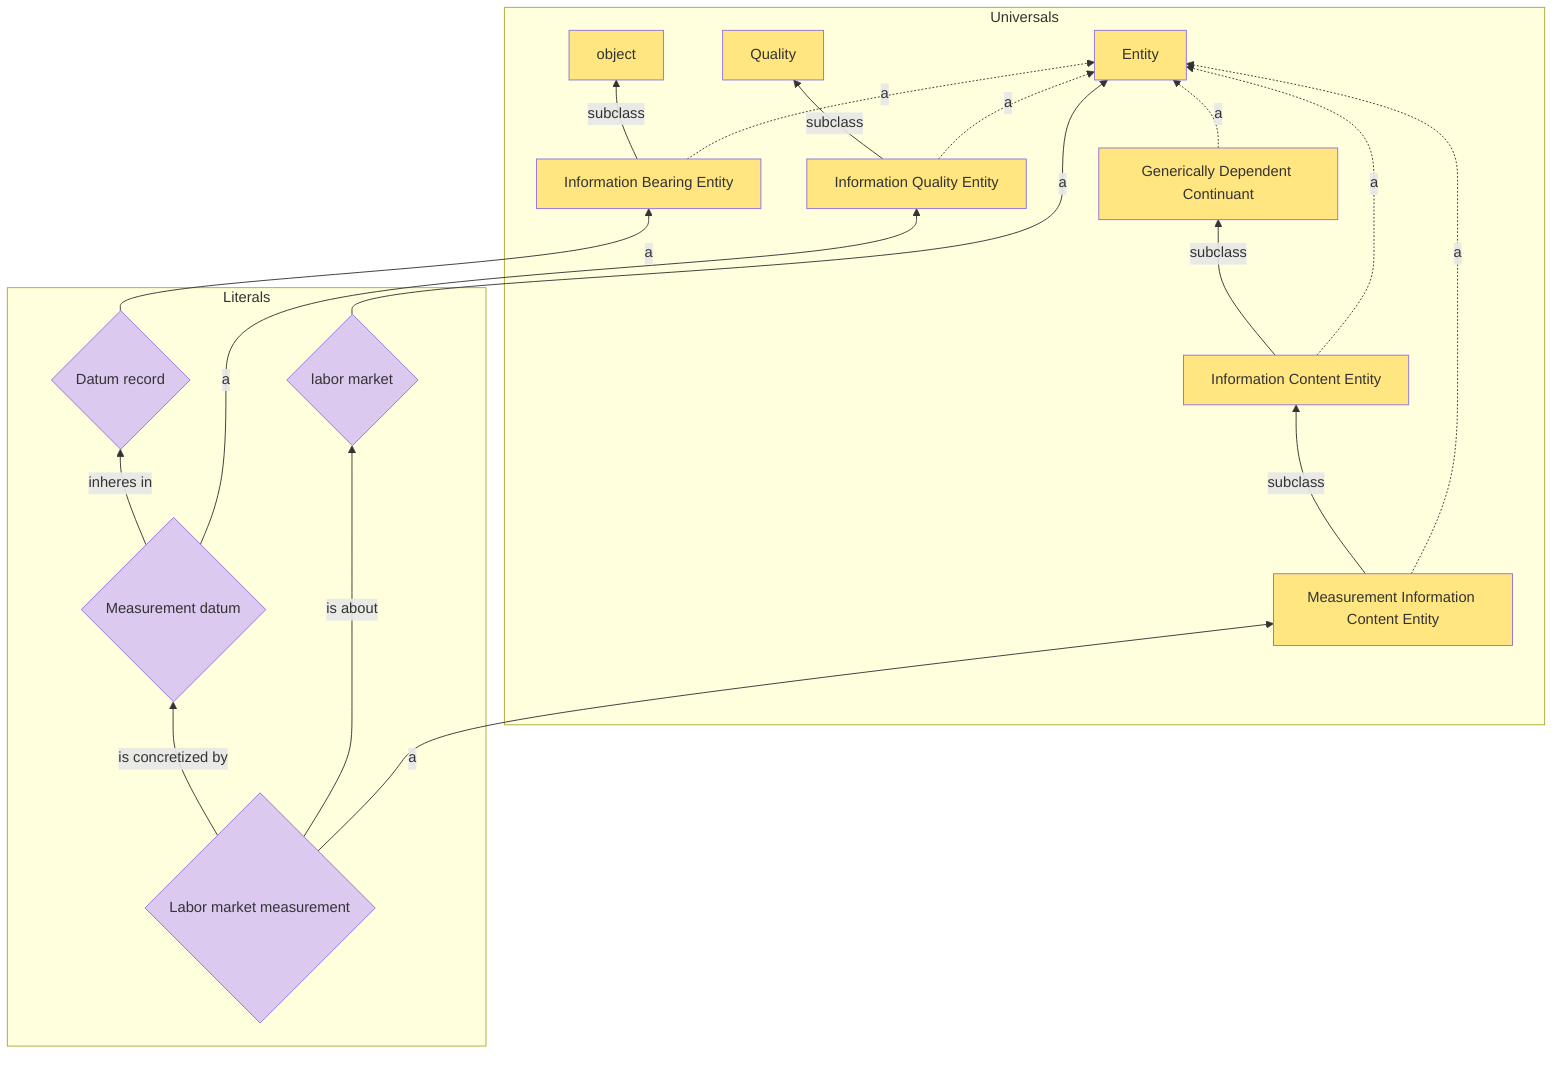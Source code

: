 graph BT

%% Definitions
classDef universal fill:#ffe680
classDef instance fill:#dbc9ef
classDef literal fill:#ffffff

%% Universals
ENTITY[Entity]:::universal
GDC[Generically Dependent Continuant]:::universal
ICE[Information Content Entity]:::universal
MICE[Measurement Information Content Entity]:::universal
Q[Quality]:::universal
IQE[Information Quality Entity]:::universal
Object[object]:::universal
IBE[Information Bearing Entity]:::universal

%% Instances
lm{labor market}:::instance
ice1{Labor market measurement}:::instance
iqe1{Measurement datum}:::instance
ibe1{Datum record}:::instance

%% Literals

%% Relationships

subgraph Universals
    direction BT
	%% rdf:subclass
	GDC .-> |a| ENTITY
	MICE .-> |a| ENTITY
	ICE .-> |a| ENTITY
	IQE .-> |a| ENTITY
	IBE .-> |a| ENTITY
	
	MICE --> |subclass| ICE
	ICE --> |subclass| GDC
	IQE --> |subclass| Q
	IBE --> |subclass| Object
end

subgraph Literals
   direction LR
    %% rdf:type
    lm --> |a| ENTITY
	ice1 --> |a| MICE
	iqe1 --> |a| IQE
	ibe1 --> |a| IBE
	
	%% Other
	ice1 --> |is about| lm
	ice1 --> |is concretized by| iqe1
	iqe1 --> |inheres in| ibe1
end
